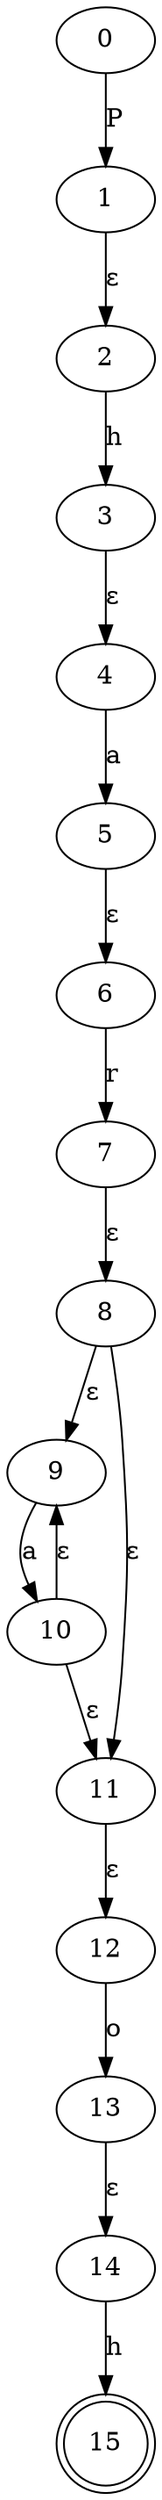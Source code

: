 digraph NFA {
    15 [shape=doublecircle];
    0 -> 1 [label="P"];
    1 -> 2 [label="ε"];
    2 -> 3 [label="h"];
    3 -> 4 [label="ε"];
    4 -> 5 [label="a"];
    5 -> 6 [label="ε"];
    6 -> 7 [label="r"];
    7 -> 8 [label="ε"];
    8 -> 9 [label="ε"];
    8 -> 11 [label="ε"];
    9 -> 10 [label="a"];
    10 -> 9 [label="ε"];
    10 -> 11 [label="ε"];
    11 -> 12 [label="ε"];
    12 -> 13 [label="o"];
    13 -> 14 [label="ε"];
    14 -> 15 [label="h"];
}
